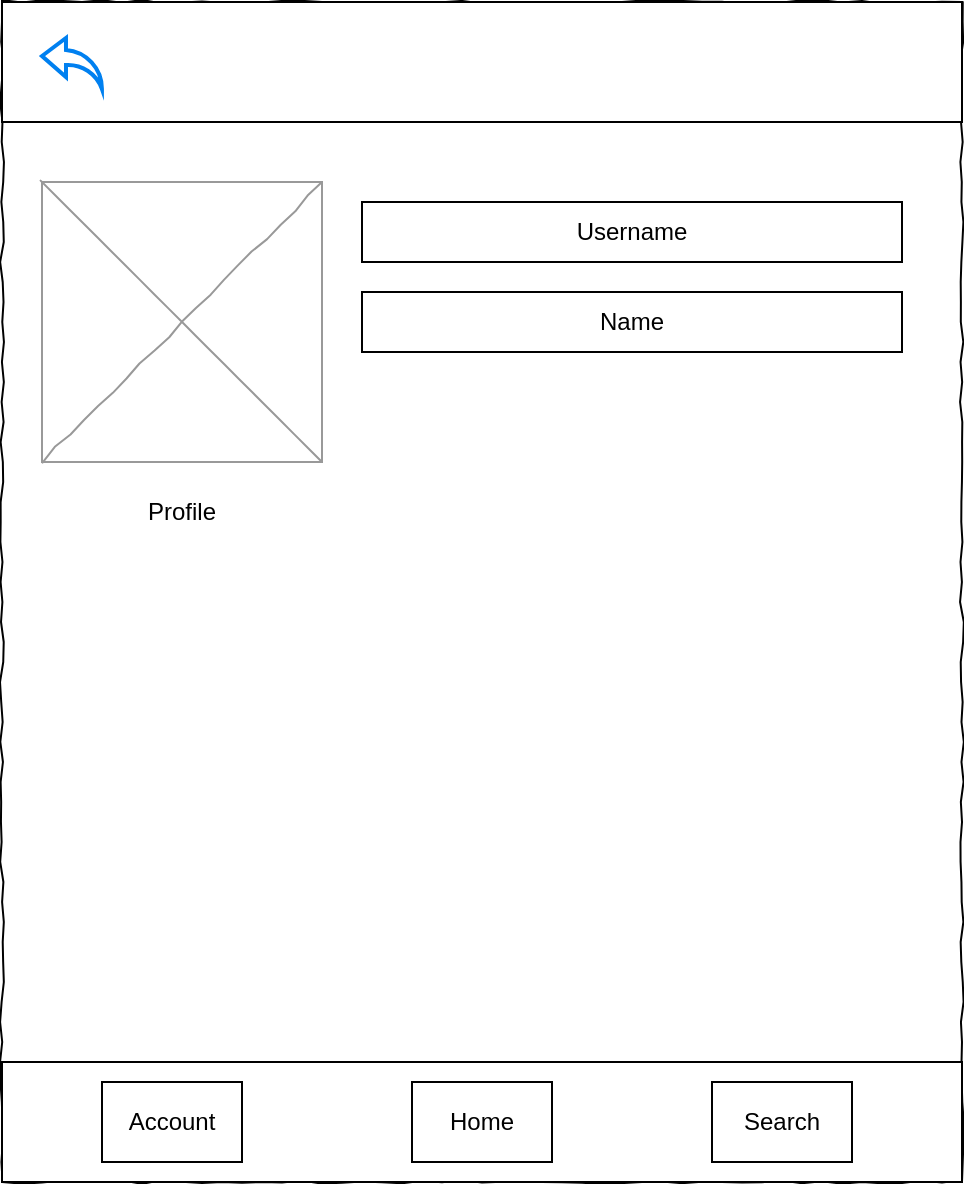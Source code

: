 <mxfile version="15.4.0" type="device"><diagram id="Q3MYNSvVd2ESfXqz5Gos" name="Page-1"><mxGraphModel dx="1024" dy="592" grid="1" gridSize="10" guides="1" tooltips="1" connect="1" arrows="1" fold="1" page="1" pageScale="1" pageWidth="1100" pageHeight="850" math="0" shadow="0"><root><mxCell id="0"/><mxCell id="1" parent="0"/><mxCell id="smX87KeH2eSq68blB9p0-1" value="" style="whiteSpace=wrap;html=1;rounded=0;shadow=0;labelBackgroundColor=none;strokeWidth=1;fillColor=none;fontFamily=Verdana;fontSize=12;align=center;comic=1;" vertex="1" parent="1"><mxGeometry x="30" y="90" width="480" height="590" as="geometry"/></mxCell><mxCell id="smX87KeH2eSq68blB9p0-5" value="" style="verticalLabelPosition=bottom;shadow=0;dashed=0;align=center;html=1;verticalAlign=top;strokeWidth=1;shape=mxgraph.mockup.graphics.simpleIcon;strokeColor=#999999;rounded=0;labelBackgroundColor=none;fontFamily=Verdana;fontSize=14;fontColor=#000000;comic=1;" vertex="1" parent="1"><mxGeometry x="50" y="180" width="140" height="140" as="geometry"/></mxCell><mxCell id="smX87KeH2eSq68blB9p0-8" value="" style="rounded=0;whiteSpace=wrap;html=1;" vertex="1" parent="1"><mxGeometry x="30" y="620" width="480" height="60" as="geometry"/></mxCell><mxCell id="smX87KeH2eSq68blB9p0-9" value="" style="group" vertex="1" connectable="0" parent="1"><mxGeometry x="235" y="630" width="70" height="40" as="geometry"/></mxCell><mxCell id="smX87KeH2eSq68blB9p0-10" value="" style="rounded=0;whiteSpace=wrap;html=1;" vertex="1" parent="smX87KeH2eSq68blB9p0-9"><mxGeometry width="70" height="40" as="geometry"/></mxCell><mxCell id="smX87KeH2eSq68blB9p0-11" value="Home" style="text;html=1;strokeColor=none;fillColor=none;align=center;verticalAlign=middle;whiteSpace=wrap;rounded=0;" vertex="1" parent="smX87KeH2eSq68blB9p0-9"><mxGeometry x="14" y="10" width="42" height="20" as="geometry"/></mxCell><mxCell id="smX87KeH2eSq68blB9p0-12" value="" style="group" vertex="1" connectable="0" parent="1"><mxGeometry x="385" y="630" width="70" height="40" as="geometry"/></mxCell><mxCell id="smX87KeH2eSq68blB9p0-13" value="" style="rounded=0;whiteSpace=wrap;html=1;" vertex="1" parent="smX87KeH2eSq68blB9p0-12"><mxGeometry width="70" height="40" as="geometry"/></mxCell><mxCell id="smX87KeH2eSq68blB9p0-14" value="Search" style="text;html=1;strokeColor=none;fillColor=none;align=center;verticalAlign=middle;whiteSpace=wrap;rounded=0;" vertex="1" parent="smX87KeH2eSq68blB9p0-12"><mxGeometry x="14" y="10" width="42" height="20" as="geometry"/></mxCell><mxCell id="smX87KeH2eSq68blB9p0-15" value="" style="group" vertex="1" connectable="0" parent="1"><mxGeometry x="80" y="630" width="70" height="40" as="geometry"/></mxCell><mxCell id="smX87KeH2eSq68blB9p0-16" value="" style="rounded=0;whiteSpace=wrap;html=1;" vertex="1" parent="smX87KeH2eSq68blB9p0-15"><mxGeometry width="70" height="40" as="geometry"/></mxCell><mxCell id="smX87KeH2eSq68blB9p0-17" value="Account" style="text;html=1;strokeColor=none;fillColor=none;align=center;verticalAlign=middle;whiteSpace=wrap;rounded=0;" vertex="1" parent="smX87KeH2eSq68blB9p0-15"><mxGeometry x="14" y="10" width="42" height="20" as="geometry"/></mxCell><mxCell id="smX87KeH2eSq68blB9p0-21" value="" style="rounded=0;whiteSpace=wrap;html=1;" vertex="1" parent="1"><mxGeometry x="30" y="90" width="480" height="60" as="geometry"/></mxCell><mxCell id="smX87KeH2eSq68blB9p0-22" value="" style="html=1;verticalLabelPosition=bottom;align=center;labelBackgroundColor=#ffffff;verticalAlign=top;strokeWidth=2;strokeColor=#0080F0;shadow=0;dashed=0;shape=mxgraph.ios7.icons.back;" vertex="1" parent="1"><mxGeometry x="50" y="108" width="30" height="25.5" as="geometry"/></mxCell><mxCell id="smX87KeH2eSq68blB9p0-23" value="Username" style="text;html=1;strokeColor=default;fillColor=none;align=center;verticalAlign=middle;whiteSpace=wrap;rounded=0;sketch=0;" vertex="1" parent="1"><mxGeometry x="210" y="190" width="270" height="30" as="geometry"/></mxCell><mxCell id="smX87KeH2eSq68blB9p0-24" value="Name" style="text;html=1;strokeColor=default;fillColor=none;align=center;verticalAlign=middle;whiteSpace=wrap;rounded=0;sketch=0;" vertex="1" parent="1"><mxGeometry x="210" y="235" width="270" height="30" as="geometry"/></mxCell><mxCell id="smX87KeH2eSq68blB9p0-25" value="Profile" style="text;html=1;strokeColor=none;fillColor=none;align=center;verticalAlign=middle;whiteSpace=wrap;rounded=0;sketch=0;" vertex="1" parent="1"><mxGeometry x="90" y="330" width="60" height="30" as="geometry"/></mxCell></root></mxGraphModel></diagram></mxfile>